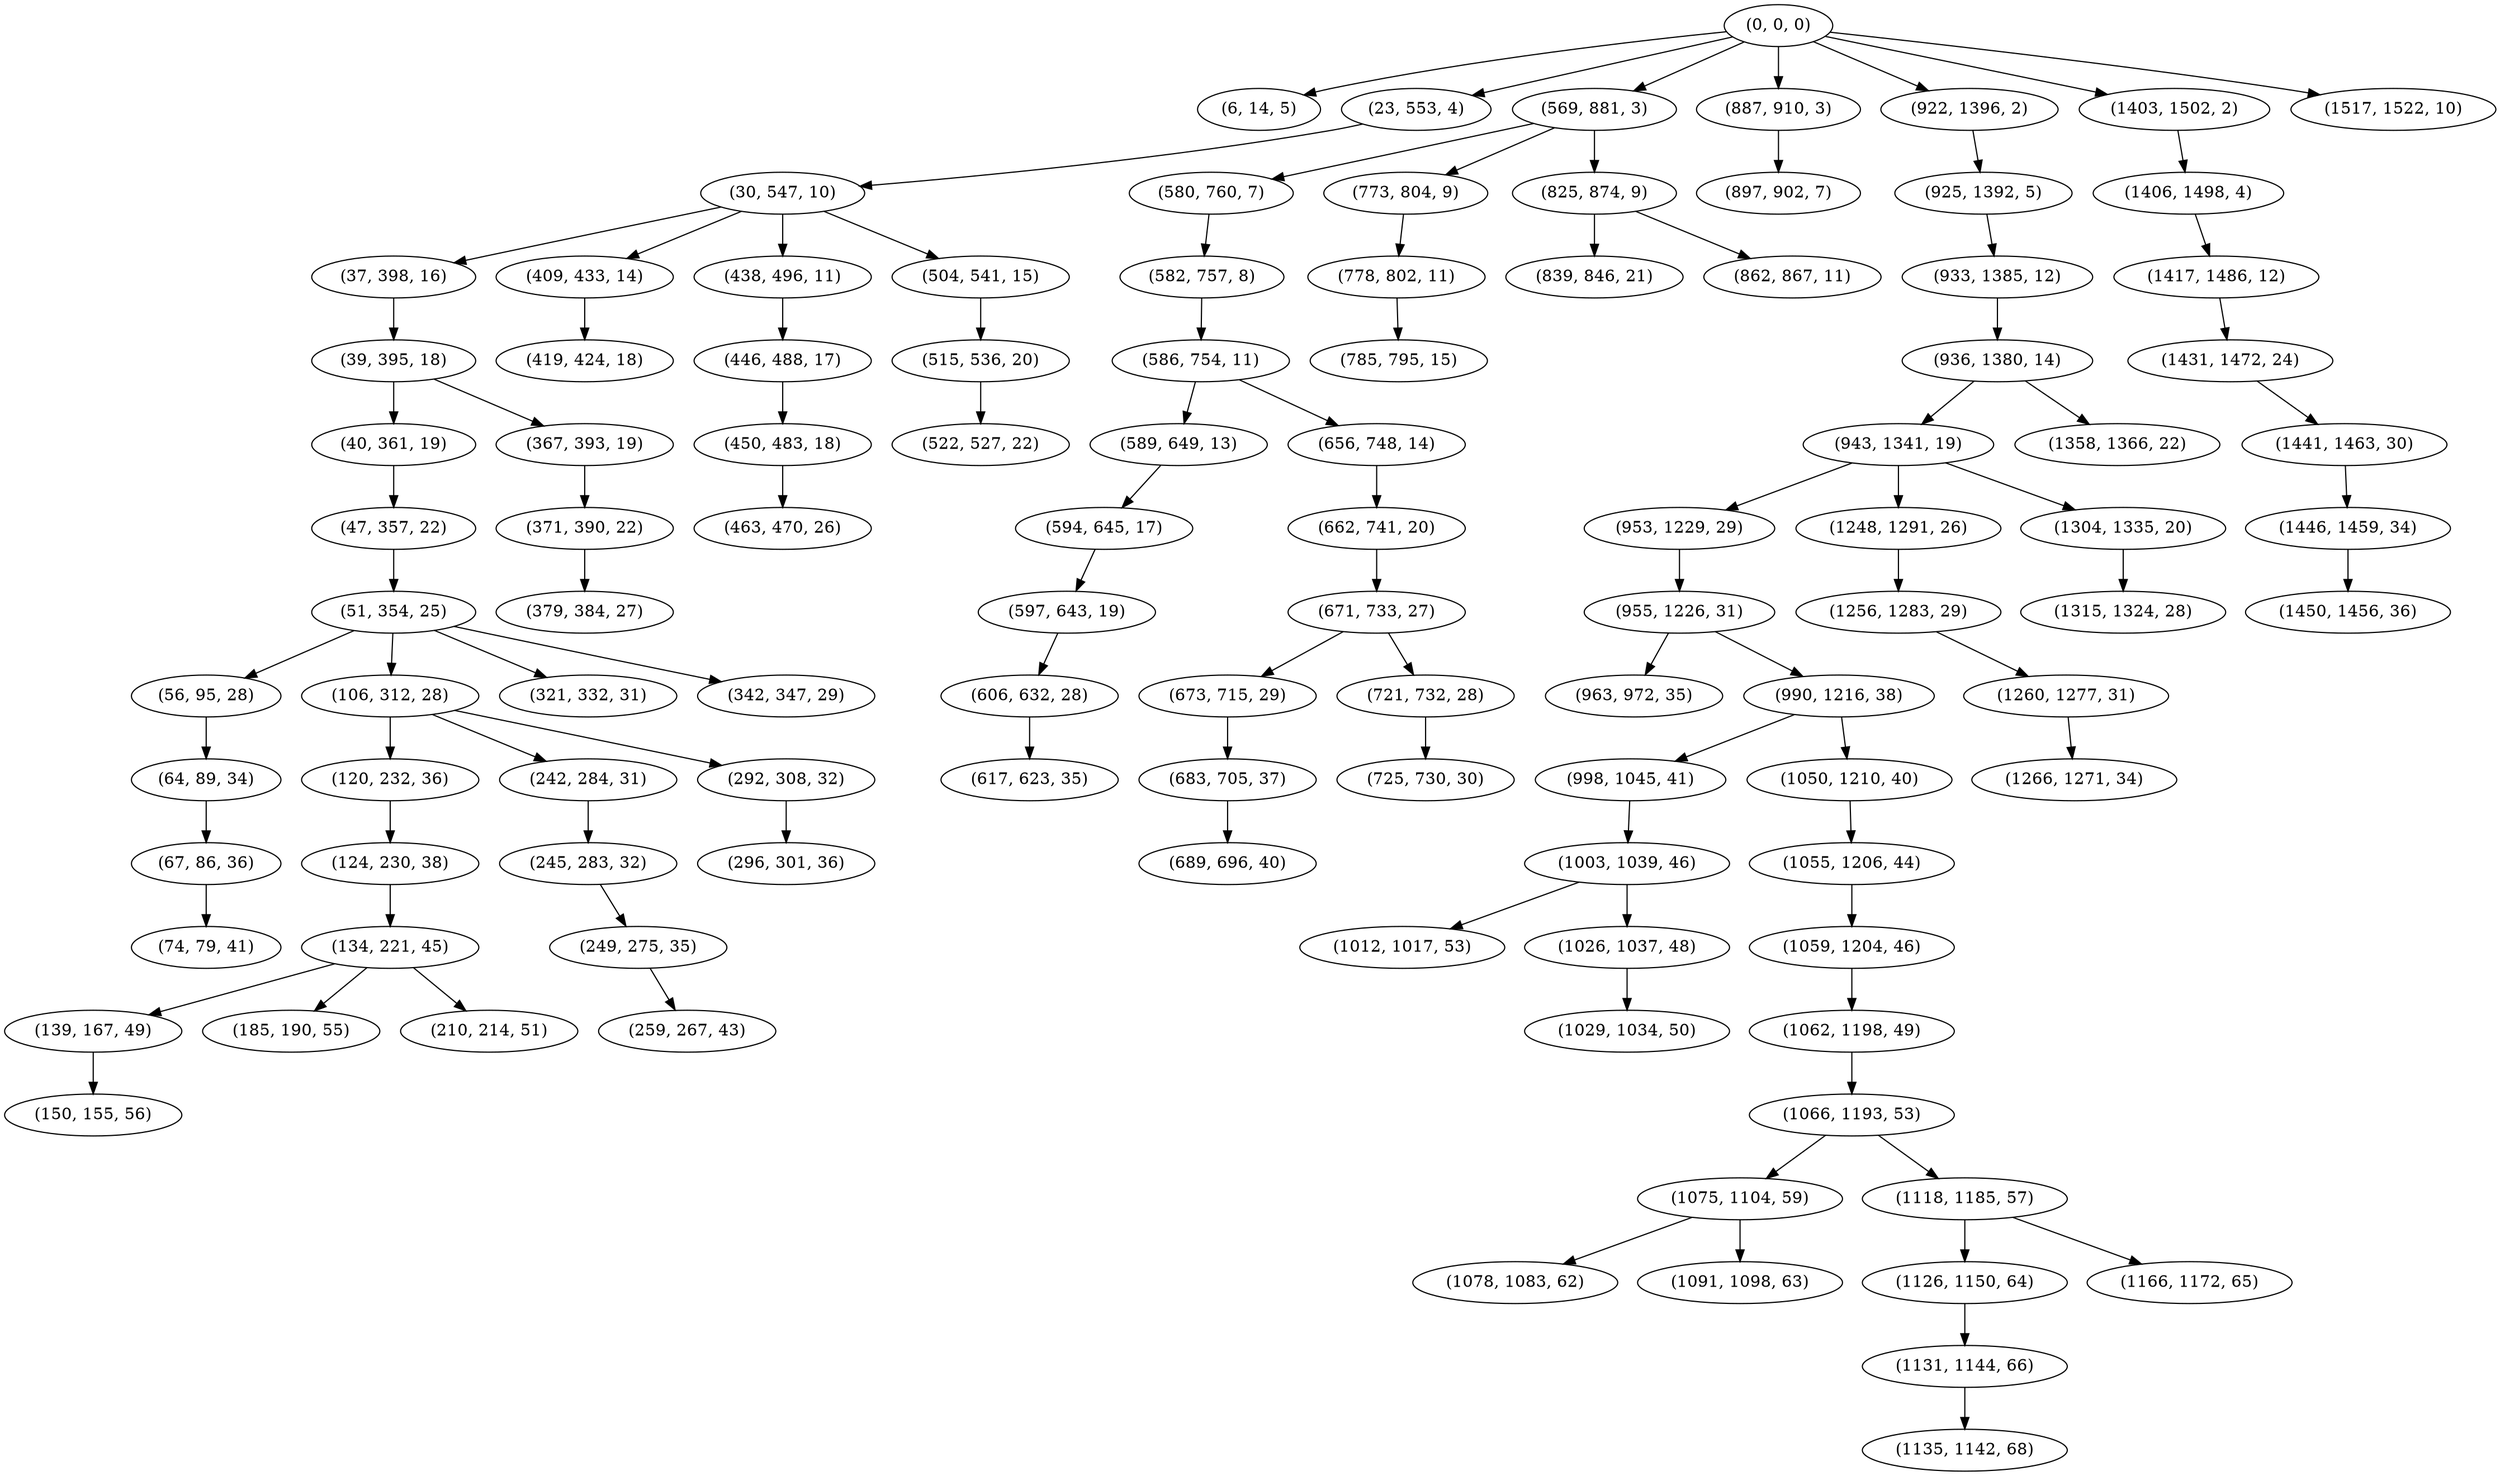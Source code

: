 digraph tree {
    "(0, 0, 0)";
    "(6, 14, 5)";
    "(23, 553, 4)";
    "(30, 547, 10)";
    "(37, 398, 16)";
    "(39, 395, 18)";
    "(40, 361, 19)";
    "(47, 357, 22)";
    "(51, 354, 25)";
    "(56, 95, 28)";
    "(64, 89, 34)";
    "(67, 86, 36)";
    "(74, 79, 41)";
    "(106, 312, 28)";
    "(120, 232, 36)";
    "(124, 230, 38)";
    "(134, 221, 45)";
    "(139, 167, 49)";
    "(150, 155, 56)";
    "(185, 190, 55)";
    "(210, 214, 51)";
    "(242, 284, 31)";
    "(245, 283, 32)";
    "(249, 275, 35)";
    "(259, 267, 43)";
    "(292, 308, 32)";
    "(296, 301, 36)";
    "(321, 332, 31)";
    "(342, 347, 29)";
    "(367, 393, 19)";
    "(371, 390, 22)";
    "(379, 384, 27)";
    "(409, 433, 14)";
    "(419, 424, 18)";
    "(438, 496, 11)";
    "(446, 488, 17)";
    "(450, 483, 18)";
    "(463, 470, 26)";
    "(504, 541, 15)";
    "(515, 536, 20)";
    "(522, 527, 22)";
    "(569, 881, 3)";
    "(580, 760, 7)";
    "(582, 757, 8)";
    "(586, 754, 11)";
    "(589, 649, 13)";
    "(594, 645, 17)";
    "(597, 643, 19)";
    "(606, 632, 28)";
    "(617, 623, 35)";
    "(656, 748, 14)";
    "(662, 741, 20)";
    "(671, 733, 27)";
    "(673, 715, 29)";
    "(683, 705, 37)";
    "(689, 696, 40)";
    "(721, 732, 28)";
    "(725, 730, 30)";
    "(773, 804, 9)";
    "(778, 802, 11)";
    "(785, 795, 15)";
    "(825, 874, 9)";
    "(839, 846, 21)";
    "(862, 867, 11)";
    "(887, 910, 3)";
    "(897, 902, 7)";
    "(922, 1396, 2)";
    "(925, 1392, 5)";
    "(933, 1385, 12)";
    "(936, 1380, 14)";
    "(943, 1341, 19)";
    "(953, 1229, 29)";
    "(955, 1226, 31)";
    "(963, 972, 35)";
    "(990, 1216, 38)";
    "(998, 1045, 41)";
    "(1003, 1039, 46)";
    "(1012, 1017, 53)";
    "(1026, 1037, 48)";
    "(1029, 1034, 50)";
    "(1050, 1210, 40)";
    "(1055, 1206, 44)";
    "(1059, 1204, 46)";
    "(1062, 1198, 49)";
    "(1066, 1193, 53)";
    "(1075, 1104, 59)";
    "(1078, 1083, 62)";
    "(1091, 1098, 63)";
    "(1118, 1185, 57)";
    "(1126, 1150, 64)";
    "(1131, 1144, 66)";
    "(1135, 1142, 68)";
    "(1166, 1172, 65)";
    "(1248, 1291, 26)";
    "(1256, 1283, 29)";
    "(1260, 1277, 31)";
    "(1266, 1271, 34)";
    "(1304, 1335, 20)";
    "(1315, 1324, 28)";
    "(1358, 1366, 22)";
    "(1403, 1502, 2)";
    "(1406, 1498, 4)";
    "(1417, 1486, 12)";
    "(1431, 1472, 24)";
    "(1441, 1463, 30)";
    "(1446, 1459, 34)";
    "(1450, 1456, 36)";
    "(1517, 1522, 10)";
    "(0, 0, 0)" -> "(6, 14, 5)";
    "(0, 0, 0)" -> "(23, 553, 4)";
    "(0, 0, 0)" -> "(569, 881, 3)";
    "(0, 0, 0)" -> "(887, 910, 3)";
    "(0, 0, 0)" -> "(922, 1396, 2)";
    "(0, 0, 0)" -> "(1403, 1502, 2)";
    "(0, 0, 0)" -> "(1517, 1522, 10)";
    "(23, 553, 4)" -> "(30, 547, 10)";
    "(30, 547, 10)" -> "(37, 398, 16)";
    "(30, 547, 10)" -> "(409, 433, 14)";
    "(30, 547, 10)" -> "(438, 496, 11)";
    "(30, 547, 10)" -> "(504, 541, 15)";
    "(37, 398, 16)" -> "(39, 395, 18)";
    "(39, 395, 18)" -> "(40, 361, 19)";
    "(39, 395, 18)" -> "(367, 393, 19)";
    "(40, 361, 19)" -> "(47, 357, 22)";
    "(47, 357, 22)" -> "(51, 354, 25)";
    "(51, 354, 25)" -> "(56, 95, 28)";
    "(51, 354, 25)" -> "(106, 312, 28)";
    "(51, 354, 25)" -> "(321, 332, 31)";
    "(51, 354, 25)" -> "(342, 347, 29)";
    "(56, 95, 28)" -> "(64, 89, 34)";
    "(64, 89, 34)" -> "(67, 86, 36)";
    "(67, 86, 36)" -> "(74, 79, 41)";
    "(106, 312, 28)" -> "(120, 232, 36)";
    "(106, 312, 28)" -> "(242, 284, 31)";
    "(106, 312, 28)" -> "(292, 308, 32)";
    "(120, 232, 36)" -> "(124, 230, 38)";
    "(124, 230, 38)" -> "(134, 221, 45)";
    "(134, 221, 45)" -> "(139, 167, 49)";
    "(134, 221, 45)" -> "(185, 190, 55)";
    "(134, 221, 45)" -> "(210, 214, 51)";
    "(139, 167, 49)" -> "(150, 155, 56)";
    "(242, 284, 31)" -> "(245, 283, 32)";
    "(245, 283, 32)" -> "(249, 275, 35)";
    "(249, 275, 35)" -> "(259, 267, 43)";
    "(292, 308, 32)" -> "(296, 301, 36)";
    "(367, 393, 19)" -> "(371, 390, 22)";
    "(371, 390, 22)" -> "(379, 384, 27)";
    "(409, 433, 14)" -> "(419, 424, 18)";
    "(438, 496, 11)" -> "(446, 488, 17)";
    "(446, 488, 17)" -> "(450, 483, 18)";
    "(450, 483, 18)" -> "(463, 470, 26)";
    "(504, 541, 15)" -> "(515, 536, 20)";
    "(515, 536, 20)" -> "(522, 527, 22)";
    "(569, 881, 3)" -> "(580, 760, 7)";
    "(569, 881, 3)" -> "(773, 804, 9)";
    "(569, 881, 3)" -> "(825, 874, 9)";
    "(580, 760, 7)" -> "(582, 757, 8)";
    "(582, 757, 8)" -> "(586, 754, 11)";
    "(586, 754, 11)" -> "(589, 649, 13)";
    "(586, 754, 11)" -> "(656, 748, 14)";
    "(589, 649, 13)" -> "(594, 645, 17)";
    "(594, 645, 17)" -> "(597, 643, 19)";
    "(597, 643, 19)" -> "(606, 632, 28)";
    "(606, 632, 28)" -> "(617, 623, 35)";
    "(656, 748, 14)" -> "(662, 741, 20)";
    "(662, 741, 20)" -> "(671, 733, 27)";
    "(671, 733, 27)" -> "(673, 715, 29)";
    "(671, 733, 27)" -> "(721, 732, 28)";
    "(673, 715, 29)" -> "(683, 705, 37)";
    "(683, 705, 37)" -> "(689, 696, 40)";
    "(721, 732, 28)" -> "(725, 730, 30)";
    "(773, 804, 9)" -> "(778, 802, 11)";
    "(778, 802, 11)" -> "(785, 795, 15)";
    "(825, 874, 9)" -> "(839, 846, 21)";
    "(825, 874, 9)" -> "(862, 867, 11)";
    "(887, 910, 3)" -> "(897, 902, 7)";
    "(922, 1396, 2)" -> "(925, 1392, 5)";
    "(925, 1392, 5)" -> "(933, 1385, 12)";
    "(933, 1385, 12)" -> "(936, 1380, 14)";
    "(936, 1380, 14)" -> "(943, 1341, 19)";
    "(936, 1380, 14)" -> "(1358, 1366, 22)";
    "(943, 1341, 19)" -> "(953, 1229, 29)";
    "(943, 1341, 19)" -> "(1248, 1291, 26)";
    "(943, 1341, 19)" -> "(1304, 1335, 20)";
    "(953, 1229, 29)" -> "(955, 1226, 31)";
    "(955, 1226, 31)" -> "(963, 972, 35)";
    "(955, 1226, 31)" -> "(990, 1216, 38)";
    "(990, 1216, 38)" -> "(998, 1045, 41)";
    "(990, 1216, 38)" -> "(1050, 1210, 40)";
    "(998, 1045, 41)" -> "(1003, 1039, 46)";
    "(1003, 1039, 46)" -> "(1012, 1017, 53)";
    "(1003, 1039, 46)" -> "(1026, 1037, 48)";
    "(1026, 1037, 48)" -> "(1029, 1034, 50)";
    "(1050, 1210, 40)" -> "(1055, 1206, 44)";
    "(1055, 1206, 44)" -> "(1059, 1204, 46)";
    "(1059, 1204, 46)" -> "(1062, 1198, 49)";
    "(1062, 1198, 49)" -> "(1066, 1193, 53)";
    "(1066, 1193, 53)" -> "(1075, 1104, 59)";
    "(1066, 1193, 53)" -> "(1118, 1185, 57)";
    "(1075, 1104, 59)" -> "(1078, 1083, 62)";
    "(1075, 1104, 59)" -> "(1091, 1098, 63)";
    "(1118, 1185, 57)" -> "(1126, 1150, 64)";
    "(1118, 1185, 57)" -> "(1166, 1172, 65)";
    "(1126, 1150, 64)" -> "(1131, 1144, 66)";
    "(1131, 1144, 66)" -> "(1135, 1142, 68)";
    "(1248, 1291, 26)" -> "(1256, 1283, 29)";
    "(1256, 1283, 29)" -> "(1260, 1277, 31)";
    "(1260, 1277, 31)" -> "(1266, 1271, 34)";
    "(1304, 1335, 20)" -> "(1315, 1324, 28)";
    "(1403, 1502, 2)" -> "(1406, 1498, 4)";
    "(1406, 1498, 4)" -> "(1417, 1486, 12)";
    "(1417, 1486, 12)" -> "(1431, 1472, 24)";
    "(1431, 1472, 24)" -> "(1441, 1463, 30)";
    "(1441, 1463, 30)" -> "(1446, 1459, 34)";
    "(1446, 1459, 34)" -> "(1450, 1456, 36)";
}
